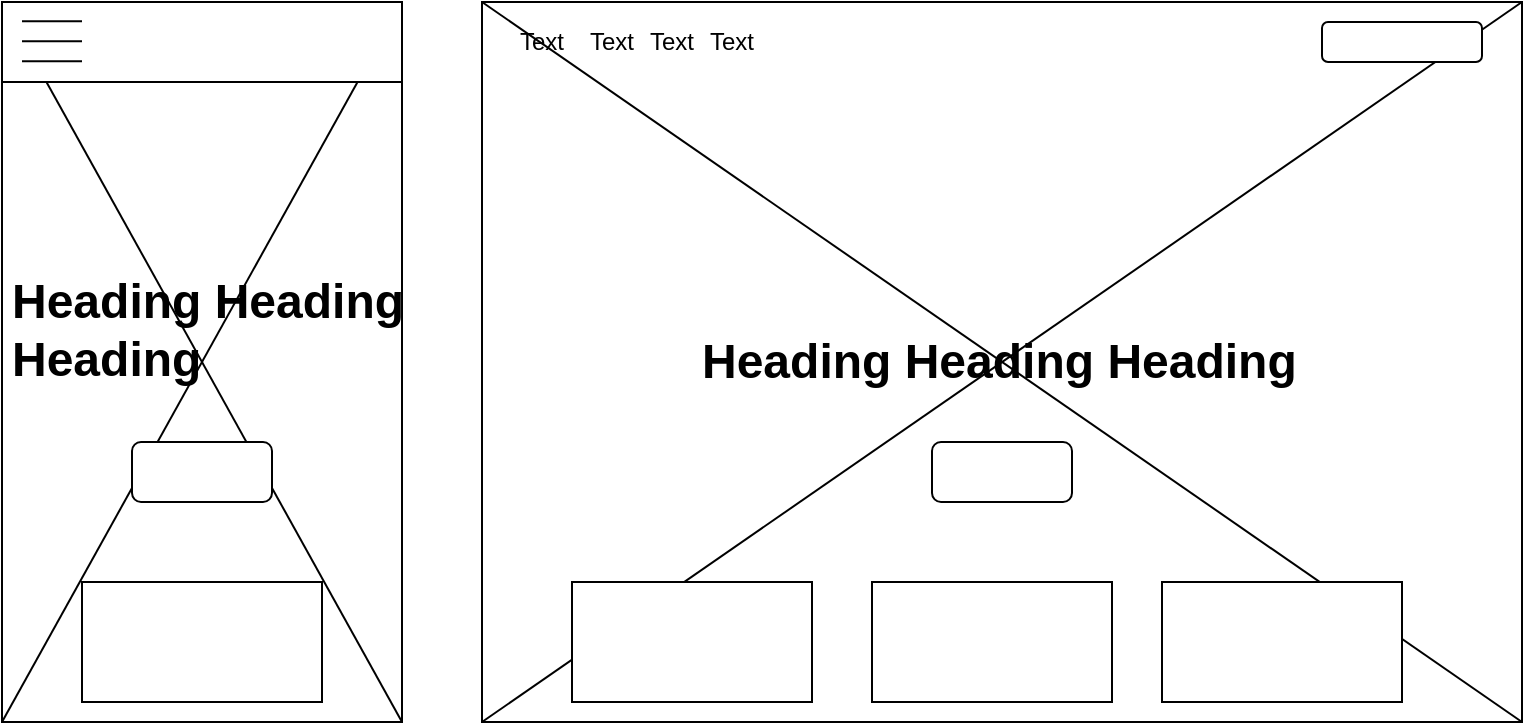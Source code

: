 <mxfile version="14.1.8" type="device"><diagram id="0w8mdVK8UZG3z9rMAnYS" name="Page-1"><mxGraphModel dx="905" dy="672" grid="1" gridSize="10" guides="1" tooltips="1" connect="1" arrows="1" fold="1" page="1" pageScale="1" pageWidth="850" pageHeight="1100" math="0" shadow="0"><root><mxCell id="0"/><mxCell id="1" parent="0"/><mxCell id="oP76n7sWlaHy_ewuLCn0-1" value="" style="rounded=0;whiteSpace=wrap;html=1;" vertex="1" parent="1"><mxGeometry x="40" y="200" width="200" height="360" as="geometry"/></mxCell><mxCell id="oP76n7sWlaHy_ewuLCn0-2" value="" style="rounded=0;whiteSpace=wrap;html=1;" vertex="1" parent="1"><mxGeometry x="280" y="200" width="520" height="360" as="geometry"/></mxCell><mxCell id="oP76n7sWlaHy_ewuLCn0-3" value="" style="endArrow=none;html=1;exitX=0;exitY=1;exitDx=0;exitDy=0;entryX=1;entryY=0;entryDx=0;entryDy=0;" edge="1" parent="1" source="oP76n7sWlaHy_ewuLCn0-1" target="oP76n7sWlaHy_ewuLCn0-1"><mxGeometry width="50" height="50" relative="1" as="geometry"><mxPoint x="110" y="370" as="sourcePoint"/><mxPoint x="160" y="320" as="targetPoint"/></mxGeometry></mxCell><mxCell id="oP76n7sWlaHy_ewuLCn0-4" value="" style="endArrow=none;html=1;entryX=0;entryY=0;entryDx=0;entryDy=0;" edge="1" parent="1" target="oP76n7sWlaHy_ewuLCn0-1"><mxGeometry width="50" height="50" relative="1" as="geometry"><mxPoint x="240" y="560" as="sourcePoint"/><mxPoint x="250" y="210" as="targetPoint"/></mxGeometry></mxCell><mxCell id="oP76n7sWlaHy_ewuLCn0-5" value="" style="endArrow=none;html=1;exitX=0;exitY=1;exitDx=0;exitDy=0;entryX=1;entryY=0;entryDx=0;entryDy=0;" edge="1" parent="1" source="oP76n7sWlaHy_ewuLCn0-2" target="oP76n7sWlaHy_ewuLCn0-2"><mxGeometry width="50" height="50" relative="1" as="geometry"><mxPoint x="440" y="580" as="sourcePoint"/><mxPoint x="640" y="220" as="targetPoint"/></mxGeometry></mxCell><mxCell id="oP76n7sWlaHy_ewuLCn0-6" value="" style="endArrow=none;html=1;exitX=0;exitY=0;exitDx=0;exitDy=0;entryX=1;entryY=1;entryDx=0;entryDy=0;" edge="1" parent="1" source="oP76n7sWlaHy_ewuLCn0-2" target="oP76n7sWlaHy_ewuLCn0-2"><mxGeometry width="50" height="50" relative="1" as="geometry"><mxPoint x="290" y="570" as="sourcePoint"/><mxPoint x="810" y="210" as="targetPoint"/></mxGeometry></mxCell><mxCell id="oP76n7sWlaHy_ewuLCn0-11" value="Text" style="text;html=1;strokeColor=none;fillColor=none;align=center;verticalAlign=middle;whiteSpace=wrap;rounded=0;" vertex="1" parent="1"><mxGeometry x="355" y="210" width="40" height="20" as="geometry"/></mxCell><mxCell id="oP76n7sWlaHy_ewuLCn0-12" value="Text" style="text;html=1;strokeColor=none;fillColor=none;align=center;verticalAlign=middle;whiteSpace=wrap;rounded=0;" vertex="1" parent="1"><mxGeometry x="325" y="210" width="40" height="20" as="geometry"/></mxCell><mxCell id="oP76n7sWlaHy_ewuLCn0-13" value="Text" style="text;html=1;strokeColor=none;fillColor=none;align=center;verticalAlign=middle;whiteSpace=wrap;rounded=0;" vertex="1" parent="1"><mxGeometry x="290" y="210" width="40" height="20" as="geometry"/></mxCell><mxCell id="oP76n7sWlaHy_ewuLCn0-14" value="Text" style="text;html=1;strokeColor=none;fillColor=none;align=center;verticalAlign=middle;whiteSpace=wrap;rounded=0;" vertex="1" parent="1"><mxGeometry x="385" y="210" width="40" height="20" as="geometry"/></mxCell><mxCell id="oP76n7sWlaHy_ewuLCn0-15" value="" style="rounded=1;whiteSpace=wrap;html=1;" vertex="1" parent="1"><mxGeometry x="700" y="210" width="80" height="20" as="geometry"/></mxCell><mxCell id="oP76n7sWlaHy_ewuLCn0-22" value="&lt;h1&gt;Heading Heading Heading&lt;/h1&gt;&lt;p&gt;&lt;br&gt;&lt;/p&gt;" style="text;html=1;strokeColor=none;fillColor=none;spacing=5;spacingTop=-20;whiteSpace=wrap;overflow=hidden;rounded=0;" vertex="1" parent="1"><mxGeometry x="385" y="360" width="310" height="60" as="geometry"/></mxCell><mxCell id="oP76n7sWlaHy_ewuLCn0-24" value="" style="rounded=1;whiteSpace=wrap;html=1;" vertex="1" parent="1"><mxGeometry x="505" y="420" width="70" height="30" as="geometry"/></mxCell><mxCell id="oP76n7sWlaHy_ewuLCn0-27" value="" style="rounded=0;whiteSpace=wrap;html=1;" vertex="1" parent="1"><mxGeometry x="325" y="490" width="120" height="60" as="geometry"/></mxCell><mxCell id="oP76n7sWlaHy_ewuLCn0-28" value="" style="rounded=0;whiteSpace=wrap;html=1;" vertex="1" parent="1"><mxGeometry x="475" y="490" width="120" height="60" as="geometry"/></mxCell><mxCell id="oP76n7sWlaHy_ewuLCn0-29" value="" style="rounded=0;whiteSpace=wrap;html=1;" vertex="1" parent="1"><mxGeometry x="620" y="490" width="120" height="60" as="geometry"/></mxCell><mxCell id="oP76n7sWlaHy_ewuLCn0-30" value="&lt;h1&gt;Heading Heading Heading&lt;/h1&gt;&lt;p&gt;&lt;br&gt;&lt;/p&gt;" style="text;html=1;strokeColor=none;fillColor=none;spacing=5;spacingTop=-20;whiteSpace=wrap;overflow=hidden;rounded=0;" vertex="1" parent="1"><mxGeometry x="40" y="330" width="210" height="70" as="geometry"/></mxCell><mxCell id="oP76n7sWlaHy_ewuLCn0-34" value="" style="rounded=0;whiteSpace=wrap;html=1;" vertex="1" parent="1"><mxGeometry x="40" y="200" width="200" height="40" as="geometry"/></mxCell><mxCell id="oP76n7sWlaHy_ewuLCn0-31" value="" style="endArrow=none;html=1;" edge="1" parent="1"><mxGeometry width="50" height="50" relative="1" as="geometry"><mxPoint x="50" y="209.67" as="sourcePoint"/><mxPoint x="80" y="209.67" as="targetPoint"/></mxGeometry></mxCell><mxCell id="oP76n7sWlaHy_ewuLCn0-32" value="" style="endArrow=none;html=1;" edge="1" parent="1"><mxGeometry width="50" height="50" relative="1" as="geometry"><mxPoint x="50" y="219.67" as="sourcePoint"/><mxPoint x="80" y="219.67" as="targetPoint"/></mxGeometry></mxCell><mxCell id="oP76n7sWlaHy_ewuLCn0-33" value="" style="endArrow=none;html=1;" edge="1" parent="1"><mxGeometry width="50" height="50" relative="1" as="geometry"><mxPoint x="50" y="229.67" as="sourcePoint"/><mxPoint x="80" y="229.67" as="targetPoint"/></mxGeometry></mxCell><mxCell id="oP76n7sWlaHy_ewuLCn0-35" value="" style="rounded=0;whiteSpace=wrap;html=1;" vertex="1" parent="1"><mxGeometry x="80" y="490" width="120" height="60" as="geometry"/></mxCell><mxCell id="oP76n7sWlaHy_ewuLCn0-36" value="" style="rounded=1;whiteSpace=wrap;html=1;" vertex="1" parent="1"><mxGeometry x="105" y="420" width="70" height="30" as="geometry"/></mxCell></root></mxGraphModel></diagram></mxfile>
